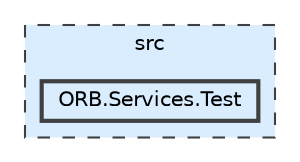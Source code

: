 digraph "ORB.Services.Test"
{
 // INTERACTIVE_SVG=YES
 // LATEX_PDF_SIZE
  bgcolor="transparent";
  edge [fontname=Helvetica,fontsize=10,labelfontname=Helvetica,labelfontsize=10];
  node [fontname=Helvetica,fontsize=10,shape=box,height=0.2,width=0.4];
  compound=true
  subgraph clusterdir_68267d1309a1af8e8297ef4c3efbcdba {
    graph [ bgcolor="#daedff", pencolor="grey25", label="src", fontname=Helvetica,fontsize=10 style="filled,dashed", URL="dir_68267d1309a1af8e8297ef4c3efbcdba.html",tooltip=""]
  dir_1b3f34718e37137bb0e1c2dbcc390ee4 [label="ORB.Services.Test", fillcolor="#daedff", color="grey25", style="filled,bold", URL="dir_1b3f34718e37137bb0e1c2dbcc390ee4.html",tooltip=""];
  }
}
